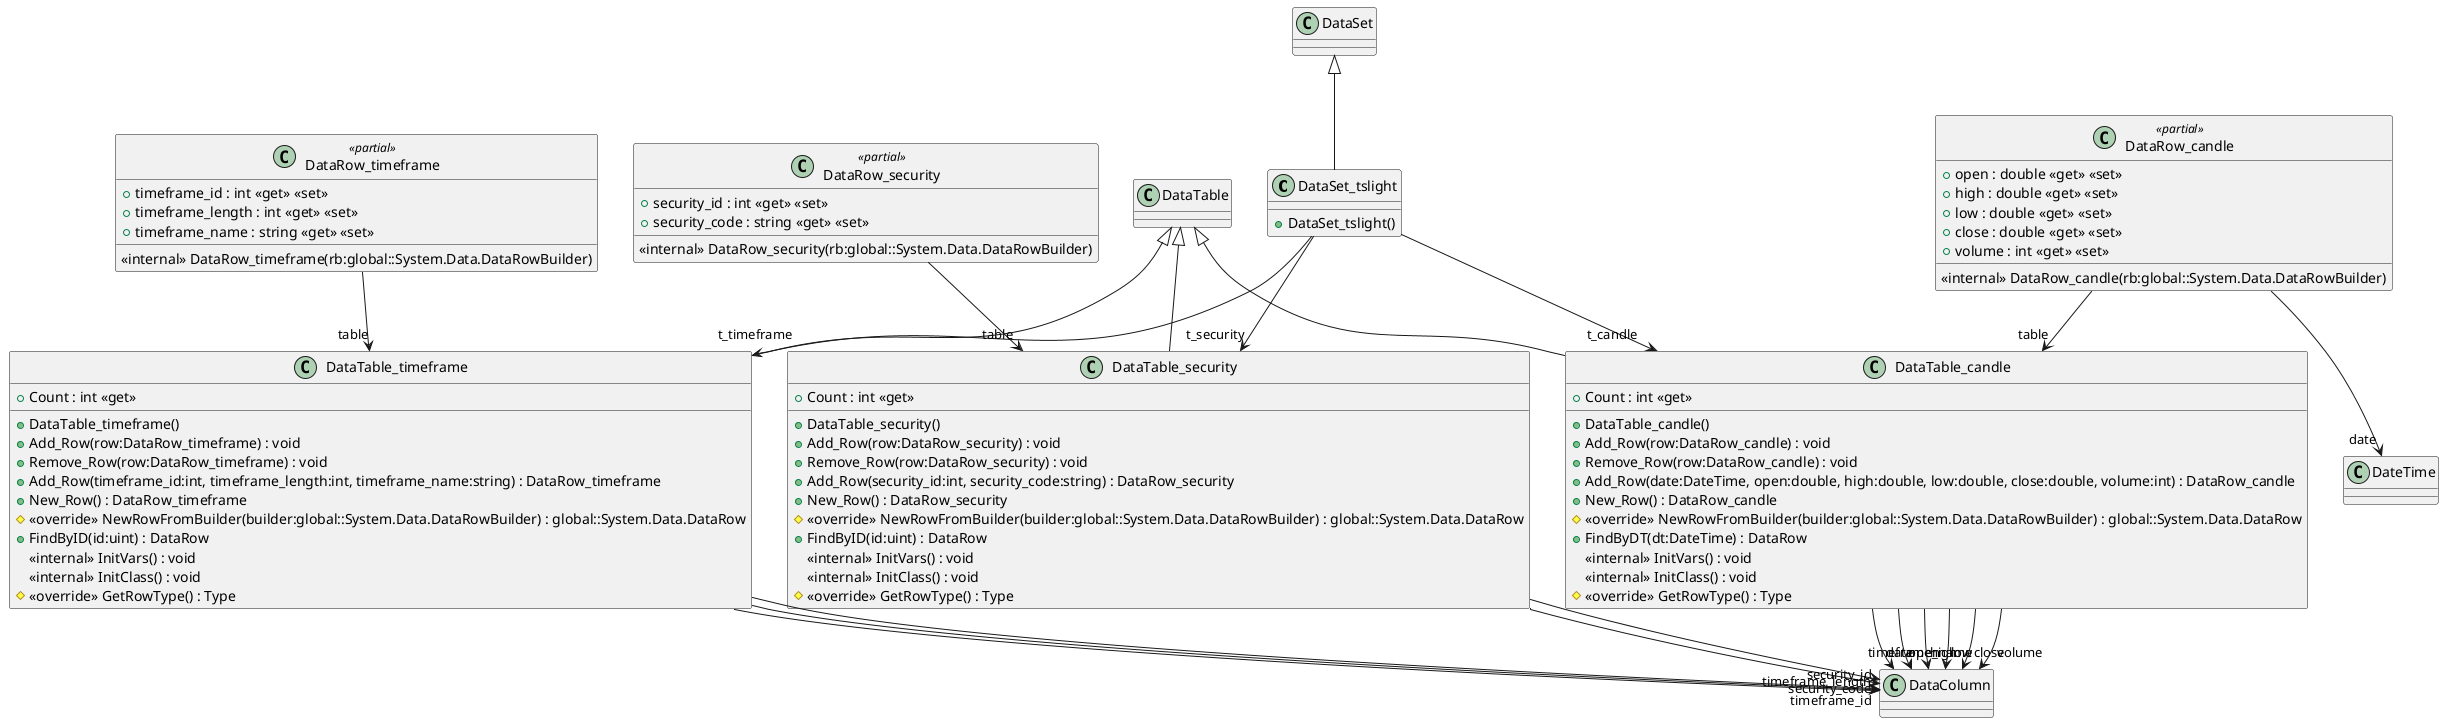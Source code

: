 @startuml
class DataSet_tslight {
    + DataSet_tslight()
}
class DataTable_security {
    + DataTable_security()
    + Count : int <<get>>
    + Add_Row(row:DataRow_security) : void
    + Remove_Row(row:DataRow_security) : void
    + Add_Row(security_id:int, security_code:string) : DataRow_security
    + New_Row() : DataRow_security
    # <<override>> NewRowFromBuilder(builder:global::System.Data.DataRowBuilder) : global::System.Data.DataRow
    + FindByID(id:uint) : DataRow
    <<internal>> InitVars() : void
    <<internal>> InitClass() : void
    # <<override>> GetRowType() : Type
}
class DataRow_security <<partial>> {
    <<internal>> DataRow_security(rb:global::System.Data.DataRowBuilder)
    + security_id : int <<get>> <<set>>
    + security_code : string <<get>> <<set>>
}
class DataTable_timeframe {
    + DataTable_timeframe()
    + Count : int <<get>>
    + Add_Row(row:DataRow_timeframe) : void
    + Remove_Row(row:DataRow_timeframe) : void
    + Add_Row(timeframe_id:int, timeframe_length:int, timeframe_name:string) : DataRow_timeframe
    + New_Row() : DataRow_timeframe
    # <<override>> NewRowFromBuilder(builder:global::System.Data.DataRowBuilder) : global::System.Data.DataRow
    + FindByID(id:uint) : DataRow
    <<internal>> InitVars() : void
    <<internal>> InitClass() : void
    # <<override>> GetRowType() : Type
}
class DataRow_timeframe <<partial>> {
    <<internal>> DataRow_timeframe(rb:global::System.Data.DataRowBuilder)
    + timeframe_id : int <<get>> <<set>>
    + timeframe_length : int <<get>> <<set>>
    + timeframe_name : string <<get>> <<set>>
}
class DataTable_candle {
    + DataTable_candle()
    + Count : int <<get>>
    + Add_Row(row:DataRow_candle) : void
    + Remove_Row(row:DataRow_candle) : void
    + Add_Row(date:DateTime, open:double, high:double, low:double, close:double, volume:int) : DataRow_candle
    + New_Row() : DataRow_candle
    # <<override>> NewRowFromBuilder(builder:global::System.Data.DataRowBuilder) : global::System.Data.DataRow
    + FindByDT(dt:DateTime) : DataRow
    <<internal>> InitVars() : void
    <<internal>> InitClass() : void
    # <<override>> GetRowType() : Type
}
class DataRow_candle <<partial>> {
    <<internal>> DataRow_candle(rb:global::System.Data.DataRowBuilder)
    + open : double <<get>> <<set>>
    + high : double <<get>> <<set>>
    + low : double <<get>> <<set>>
    + close : double <<get>> <<set>>
    + volume : int <<get>> <<set>>
}
DataSet <|-- DataSet_tslight
DataSet_tslight --> "t_security" DataTable_security
DataSet_tslight --> "t_timeframe" DataTable_timeframe
DataSet_tslight --> "t_candle" DataTable_candle
DataTable <|-- DataTable_security
DataTable_security --> "security_id" DataColumn
DataTable_security --> "security_code" DataColumn
DataRow_security --> "table" DataTable_security
DataTable <|-- DataTable_timeframe
DataTable_timeframe --> "timeframe_id" DataColumn
DataTable_timeframe --> "timeframe_length" DataColumn
DataTable_timeframe --> "timeframe_name" DataColumn
DataRow_timeframe --> "table" DataTable_timeframe
DataTable <|-- DataTable_candle
DataTable_candle --> "date" DataColumn
DataTable_candle --> "open" DataColumn
DataTable_candle --> "high" DataColumn
DataTable_candle --> "low" DataColumn
DataTable_candle --> "close" DataColumn
DataTable_candle --> "volume" DataColumn
DataRow_candle --> "table" DataTable_candle
DataRow_candle --> "date" DateTime
@enduml
